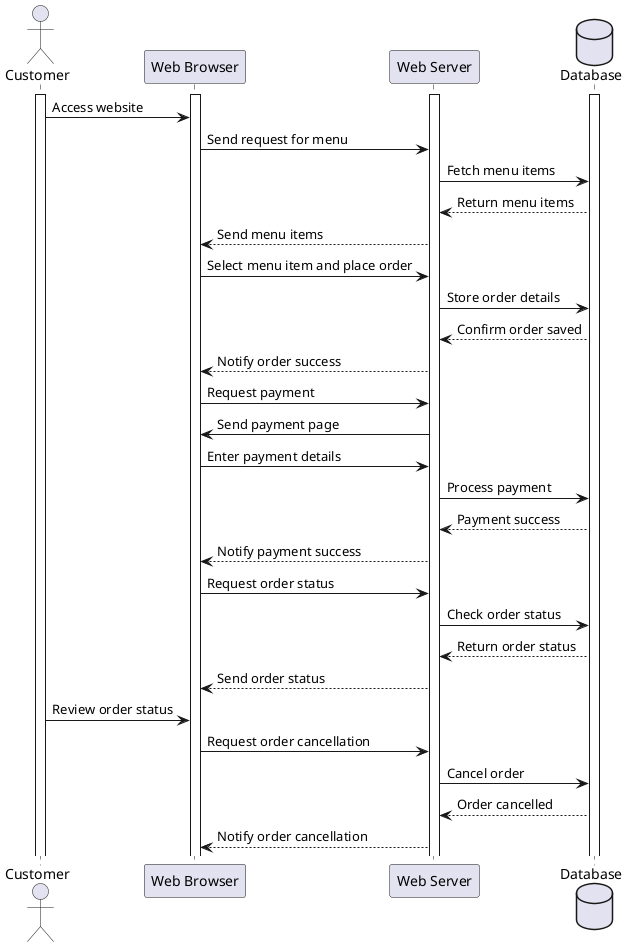 @startuml
actor Customer
participant "Web Browser" as Browser
participant "Web Server" as Server
database "Database" as DB
activate Customer
activate Browser
activate DB
activate Server
Customer -> Browser: Access website
Browser -> Server: Send request for menu
Server -> DB: Fetch menu items
DB --> Server: Return menu items
Server --> Browser: Send menu items
Browser -> Server: Select menu item and place order
Server -> DB: Store order details
DB --> Server: Confirm order saved
Server --> Browser: Notify order success
Browser -> Server: Request payment
Server -> Browser: Send payment page
Browser -> Server: Enter payment details
Server -> DB: Process payment
DB --> Server: Payment success
Server --> Browser: Notify payment success
Browser -> Server: Request order status
Server -> DB: Check order status
DB --> Server: Return order status
Server --> Browser: Send order status
Customer -> Browser: Review order status
Browser -> Server: Request order cancellation
Server -> DB: Cancel order
DB --> Server: Order cancelled
Server --> Browser: Notify order cancellation
@enduml
